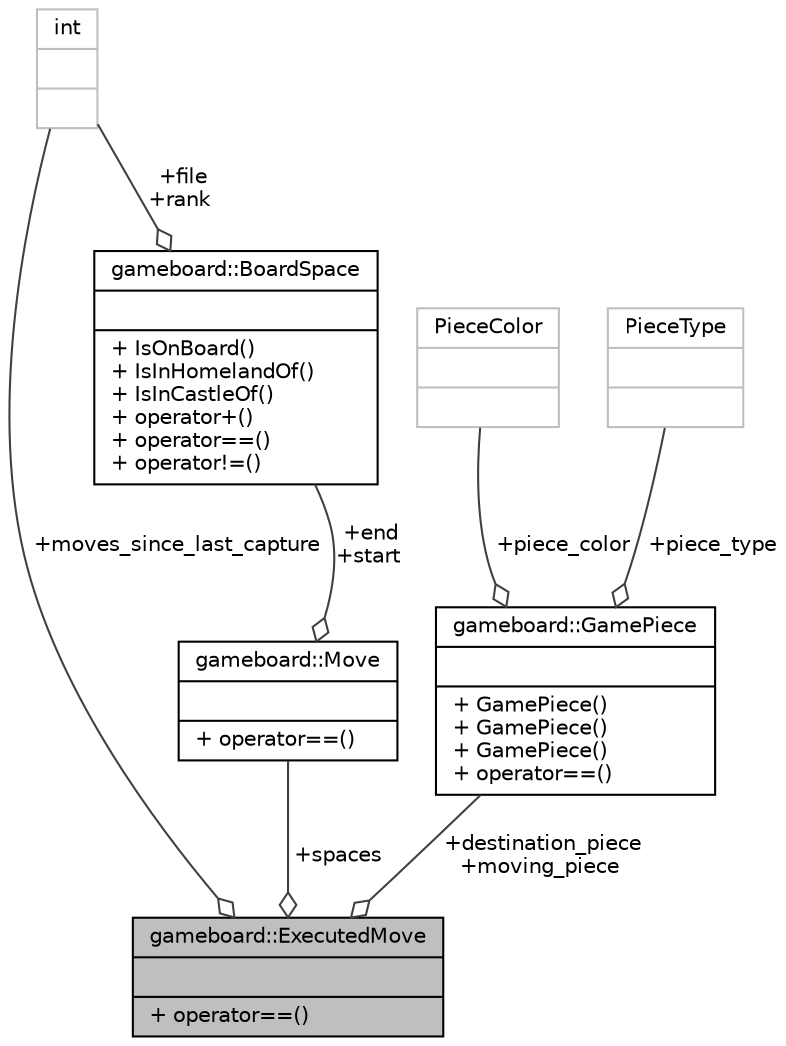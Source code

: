 digraph "gameboard::ExecutedMove"
{
 // LATEX_PDF_SIZE
  edge [fontname="Helvetica",fontsize="10",labelfontname="Helvetica",labelfontsize="10"];
  node [fontname="Helvetica",fontsize="10",shape=record];
  Node1 [label="{gameboard::ExecutedMove\n||+ operator==()\l}",height=0.2,width=0.4,color="black", fillcolor="grey75", style="filled", fontcolor="black",tooltip="A change in the state of a gameboard::GameBoard represented by a gameboard::Move, and each of the gam..."];
  Node2 -> Node1 [color="grey25",fontsize="10",style="solid",label=" +spaces" ,arrowhead="odiamond",fontname="Helvetica"];
  Node2 [label="{gameboard::Move\n||+ operator==()\l}",height=0.2,width=0.4,color="black", fillcolor="white", style="filled",URL="$structgameboard_1_1Move.html",tooltip="A gameboard::BoardSpace pair (start and end)."];
  Node3 -> Node2 [color="grey25",fontsize="10",style="solid",label=" +end\n+start" ,arrowhead="odiamond",fontname="Helvetica"];
  Node3 [label="{gameboard::BoardSpace\n||+ IsOnBoard()\l+ IsInHomelandOf()\l+ IsInCastleOf()\l+ operator+()\l+ operator==()\l+ operator!=()\l}",height=0.2,width=0.4,color="black", fillcolor="white", style="filled",URL="$structgameboard_1_1BoardSpace.html",tooltip="A pair of coordinate (rank, and file) with properties determined by comparison with values of gameboa..."];
  Node4 -> Node3 [color="grey25",fontsize="10",style="solid",label=" +file\n+rank" ,arrowhead="odiamond",fontname="Helvetica"];
  Node4 [label="{int\n||}",height=0.2,width=0.4,color="grey75", fillcolor="white", style="filled",tooltip=" "];
  Node4 -> Node1 [color="grey25",fontsize="10",style="solid",label=" +moves_since_last_capture" ,arrowhead="odiamond",fontname="Helvetica"];
  Node5 -> Node1 [color="grey25",fontsize="10",style="solid",label=" +destination_piece\n+moving_piece" ,arrowhead="odiamond",fontname="Helvetica"];
  Node5 [label="{gameboard::GamePiece\n||+ GamePiece()\l+ GamePiece()\l+ GamePiece()\l+ operator==()\l}",height=0.2,width=0.4,color="black", fillcolor="white", style="filled",URL="$structgameboard_1_1GamePiece.html",tooltip="A Xiangqi game piece described by its gameboard::PieceType and its gameboard::PieceColor."];
  Node6 -> Node5 [color="grey25",fontsize="10",style="solid",label=" +piece_color" ,arrowhead="odiamond",fontname="Helvetica"];
  Node6 [label="{PieceColor\n||}",height=0.2,width=0.4,color="grey75", fillcolor="white", style="filled",tooltip=" "];
  Node7 -> Node5 [color="grey25",fontsize="10",style="solid",label=" +piece_type" ,arrowhead="odiamond",fontname="Helvetica"];
  Node7 [label="{PieceType\n||}",height=0.2,width=0.4,color="grey75", fillcolor="white", style="filled",tooltip=" "];
}
